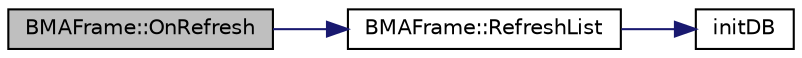 digraph "BMAFrame::OnRefresh"
{
  edge [fontname="Helvetica",fontsize="10",labelfontname="Helvetica",labelfontsize="10"];
  node [fontname="Helvetica",fontsize="10",shape=record];
  rankdir="LR";
  Node1 [label="BMAFrame::OnRefresh",height=0.2,width=0.4,color="black", fillcolor="grey75", style="filled", fontcolor="black"];
  Node1 -> Node2 [color="midnightblue",fontsize="10",style="solid",fontname="Helvetica"];
  Node2 [label="BMAFrame::RefreshList",height=0.2,width=0.4,color="black", fillcolor="white", style="filled",URL="$class_b_m_a_frame.html#af2c2da9a3c70647e70be099a2cbf4b50"];
  Node2 -> Node3 [color="midnightblue",fontsize="10",style="solid",fontname="Helvetica"];
  Node3 [label="initDB",height=0.2,width=0.4,color="black", fillcolor="white", style="filled",URL="$sqlite_8h.html#a15f20f862c3c044d38656009f256b4e0"];
}
